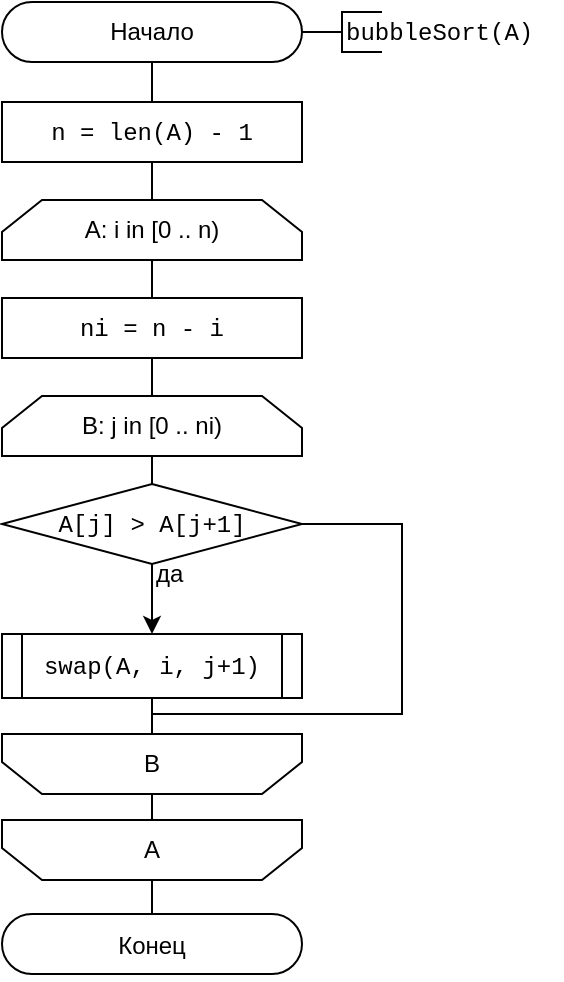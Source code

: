 <mxfile version="13.9.2" type="device" pages="4"><diagram id="Ie8aryShoTkRmkV7H-52" name="Page-1"><mxGraphModel dx="1422" dy="777" grid="1" gridSize="10" guides="1" tooltips="1" connect="1" arrows="1" fold="1" page="1" pageScale="1" pageWidth="827" pageHeight="1169" math="0" shadow="0"><root><mxCell id="5YFwpizp4JfWCQVohwiV-0"/><mxCell id="5YFwpizp4JfWCQVohwiV-1" parent="5YFwpizp4JfWCQVohwiV-0"/><mxCell id="EumO7S4TwhAB6sUg3oKf-1" value="Начало" style="rounded=1;whiteSpace=wrap;html=1;arcSize=50;fillColor=none;" parent="5YFwpizp4JfWCQVohwiV-1" vertex="1"><mxGeometry x="40" y="20" width="150" height="30" as="geometry"/></mxCell><mxCell id="EumO7S4TwhAB6sUg3oKf-2" value="" style="strokeWidth=1;html=1;shape=mxgraph.flowchart.annotation_2;align=left;labelPosition=right;pointerEvents=1;connectable=0;rounded=0;" parent="5YFwpizp4JfWCQVohwiV-1" vertex="1"><mxGeometry x="190" y="25" width="40" height="20" as="geometry"/></mxCell><mxCell id="EumO7S4TwhAB6sUg3oKf-3" value="&lt;div&gt;&lt;font face=&quot;Courier New&quot; style=&quot;font-size: 12px&quot;&gt;bubbleSort(A)&lt;/font&gt;&lt;br&gt;&lt;/div&gt;" style="text;html=1;resizable=0;points=[];autosize=1;align=left;verticalAlign=top;spacingTop=-4;" parent="5YFwpizp4JfWCQVohwiV-1" vertex="1"><mxGeometry x="210" y="25" width="110" height="20" as="geometry"/></mxCell><mxCell id="EumO7S4TwhAB6sUg3oKf-4" value="&lt;p style=&quot;line-height: 100%&quot;&gt;Конец&lt;/p&gt;" style="rounded=1;whiteSpace=wrap;html=1;arcSize=50;fillColor=none;" parent="5YFwpizp4JfWCQVohwiV-1" vertex="1"><mxGeometry x="40" y="476" width="150" height="30" as="geometry"/></mxCell><mxCell id="EumO7S4TwhAB6sUg3oKf-6" value="&lt;font face=&quot;Courier New&quot;&gt;A[j] &amp;gt; A[j+1]&lt;/font&gt;" style="rhombus;whiteSpace=wrap;html=1;rounded=0;strokeWidth=1;fillColor=none;" parent="5YFwpizp4JfWCQVohwiV-1" vertex="1"><mxGeometry x="40" y="261" width="150" height="40" as="geometry"/></mxCell><mxCell id="EumO7S4TwhAB6sUg3oKf-11" value="да" style="text;html=1;resizable=0;points=[];autosize=1;align=left;verticalAlign=top;spacingTop=-4;" parent="5YFwpizp4JfWCQVohwiV-1" vertex="1"><mxGeometry x="115" y="296" width="30" height="20" as="geometry"/></mxCell><mxCell id="EumO7S4TwhAB6sUg3oKf-18" style="edgeStyle=orthogonalEdgeStyle;rounded=0;orthogonalLoop=1;jettySize=auto;html=1;exitX=0.5;exitY=0;exitDx=0;exitDy=0;endArrow=none;endFill=0;fontFamily=Courier New;fontSize=6;entryX=0.5;entryY=0;entryDx=0;entryDy=0;" parent="5YFwpizp4JfWCQVohwiV-1" source="KjakPiC6MTkrrlV1eEUk-4" target="EumO7S4TwhAB6sUg3oKf-4" edge="1"><mxGeometry relative="1" as="geometry"><mxPoint x="115" y="483" as="targetPoint"/><mxPoint x="115" y="413.0" as="sourcePoint"/></mxGeometry></mxCell><mxCell id="EumO7S4TwhAB6sUg3oKf-20" value="&lt;font face=&quot;Courier New&quot;&gt;ni = n - i&lt;br&gt;&lt;/font&gt;" style="rounded=0;whiteSpace=wrap;html=1;strokeWidth=1;fillColor=none;" parent="5YFwpizp4JfWCQVohwiV-1" vertex="1"><mxGeometry x="40" y="168" width="150" height="30" as="geometry"/></mxCell><mxCell id="EumO7S4TwhAB6sUg3oKf-22" value="" style="endArrow=classic;html=1;entryX=0.5;entryY=0;entryDx=0;entryDy=0;exitX=0.5;exitY=1;exitDx=0;exitDy=0;" parent="5YFwpizp4JfWCQVohwiV-1" source="EumO7S4TwhAB6sUg3oKf-6" target="KjakPiC6MTkrrlV1eEUk-0" edge="1"><mxGeometry width="50" height="50" relative="1" as="geometry"><mxPoint x="260" y="491" as="sourcePoint"/><mxPoint x="210" y="286" as="targetPoint"/></mxGeometry></mxCell><mxCell id="KjakPiC6MTkrrlV1eEUk-0" value="&lt;p style=&quot;line-height: 70%&quot;&gt;&lt;font face=&quot;Courier New&quot; style=&quot;font-size: 12px&quot;&gt;swap(A, i, j+1)&lt;/font&gt;&lt;/p&gt;" style="shape=process;whiteSpace=wrap;html=1;backgroundOutline=1;rounded=0;shadow=0;glass=0;strokeWidth=1;size=0.068;fillColor=none;" parent="5YFwpizp4JfWCQVohwiV-1" vertex="1"><mxGeometry x="40" y="336" width="150" height="32" as="geometry"/></mxCell><mxCell id="KjakPiC6MTkrrlV1eEUk-2" value="&lt;span&gt;A: i in [0 .. n)&lt;/span&gt;" style="shape=loopLimit;whiteSpace=wrap;html=1;size=20;fillColor=none;" parent="5YFwpizp4JfWCQVohwiV-1" vertex="1"><mxGeometry x="40" y="119" width="150" height="30" as="geometry"/></mxCell><mxCell id="KjakPiC6MTkrrlV1eEUk-4" value="&lt;span&gt;A&lt;/span&gt;" style="shape=loopLimit;whiteSpace=wrap;html=1;size=20;fillColor=none;rounded=0;direction=west;" parent="5YFwpizp4JfWCQVohwiV-1" vertex="1"><mxGeometry x="40" y="429" width="150" height="30" as="geometry"/></mxCell><mxCell id="KjakPiC6MTkrrlV1eEUk-6" value="&lt;span&gt;B: j in [0 .. ni)&lt;/span&gt;" style="shape=loopLimit;whiteSpace=wrap;html=1;size=20;fillColor=none;" parent="5YFwpizp4JfWCQVohwiV-1" vertex="1"><mxGeometry x="40" y="217" width="150" height="30" as="geometry"/></mxCell><mxCell id="KjakPiC6MTkrrlV1eEUk-7" value="&lt;span&gt;B&lt;/span&gt;" style="shape=loopLimit;whiteSpace=wrap;html=1;size=20;fillColor=none;rounded=0;direction=west;" parent="5YFwpizp4JfWCQVohwiV-1" vertex="1"><mxGeometry x="40" y="386" width="150" height="30" as="geometry"/></mxCell><mxCell id="KjakPiC6MTkrrlV1eEUk-13" value="" style="endArrow=none;html=1;entryX=0.5;entryY=1;entryDx=0;entryDy=0;exitX=0.5;exitY=0;exitDx=0;exitDy=0;" parent="5YFwpizp4JfWCQVohwiV-1" source="EumO7S4TwhAB6sUg3oKf-20" target="KjakPiC6MTkrrlV1eEUk-2" edge="1"><mxGeometry width="50" height="50" relative="1" as="geometry"><mxPoint x="-40" y="401" as="sourcePoint"/><mxPoint x="115" y="158" as="targetPoint"/></mxGeometry></mxCell><mxCell id="KjakPiC6MTkrrlV1eEUk-14" value="" style="endArrow=none;html=1;entryX=0.5;entryY=1;entryDx=0;entryDy=0;exitX=0.5;exitY=0;exitDx=0;exitDy=0;" parent="5YFwpizp4JfWCQVohwiV-1" source="EumO7S4TwhAB6sUg3oKf-6" target="KjakPiC6MTkrrlV1eEUk-6" edge="1"><mxGeometry width="50" height="50" relative="1" as="geometry"><mxPoint x="115" y="269" as="sourcePoint"/><mxPoint x="125" y="169" as="targetPoint"/></mxGeometry></mxCell><mxCell id="KjakPiC6MTkrrlV1eEUk-15" value="" style="endArrow=none;html=1;entryX=0.5;entryY=1;entryDx=0;entryDy=0;exitX=0.5;exitY=0;exitDx=0;exitDy=0;" parent="5YFwpizp4JfWCQVohwiV-1" source="KjakPiC6MTkrrlV1eEUk-6" target="EumO7S4TwhAB6sUg3oKf-20" edge="1"><mxGeometry width="50" height="50" relative="1" as="geometry"><mxPoint x="135" y="200" as="sourcePoint"/><mxPoint x="135" y="181" as="targetPoint"/></mxGeometry></mxCell><mxCell id="KjakPiC6MTkrrlV1eEUk-19" value="" style="endArrow=none;html=1;exitX=0.5;exitY=1;exitDx=0;exitDy=0;entryX=0.5;entryY=1;entryDx=0;entryDy=0;" parent="5YFwpizp4JfWCQVohwiV-1" source="KjakPiC6MTkrrlV1eEUk-7" target="KjakPiC6MTkrrlV1eEUk-0" edge="1"><mxGeometry width="50" height="50" relative="1" as="geometry"><mxPoint x="175" y="204" as="sourcePoint"/><mxPoint x="115" y="336" as="targetPoint"/></mxGeometry></mxCell><mxCell id="KjakPiC6MTkrrlV1eEUk-20" value="" style="endArrow=none;html=1;entryX=0.5;entryY=1;entryDx=0;entryDy=0;exitX=0.5;exitY=0;exitDx=0;exitDy=0;" parent="5YFwpizp4JfWCQVohwiV-1" source="KjakPiC6MTkrrlV1eEUk-7" target="KjakPiC6MTkrrlV1eEUk-4" edge="1"><mxGeometry width="50" height="50" relative="1" as="geometry"><mxPoint x="185" y="193" as="sourcePoint"/><mxPoint x="185" y="174" as="targetPoint"/></mxGeometry></mxCell><mxCell id="KjakPiC6MTkrrlV1eEUk-22" value="" style="endArrow=none;html=1;entryX=1;entryY=0.5;entryDx=0;entryDy=0;exitX=0.5;exitY=1;exitDx=0;exitDy=0;rounded=0;" parent="5YFwpizp4JfWCQVohwiV-1" source="KjakPiC6MTkrrlV1eEUk-7" target="EumO7S4TwhAB6sUg3oKf-6" edge="1"><mxGeometry width="50" height="50" relative="1" as="geometry"><mxPoint x="740" y="296" as="sourcePoint"/><mxPoint x="520" y="255" as="targetPoint"/><Array as="points"><mxPoint x="115" y="376"/><mxPoint x="240" y="376"/><mxPoint x="240" y="281"/></Array></mxGeometry></mxCell><mxCell id="tk9exUucmvai_4okE_FJ-0" value="&lt;font face=&quot;Courier New&quot;&gt;n = len(A) - 1&lt;br&gt;&lt;/font&gt;" style="rounded=0;whiteSpace=wrap;html=1;strokeWidth=1;fillColor=none;" vertex="1" parent="5YFwpizp4JfWCQVohwiV-1"><mxGeometry x="40" y="70" width="150" height="30" as="geometry"/></mxCell><mxCell id="tk9exUucmvai_4okE_FJ-2" value="" style="endArrow=none;html=1;entryX=0.5;entryY=1;entryDx=0;entryDy=0;exitX=0.5;exitY=0;exitDx=0;exitDy=0;" edge="1" parent="5YFwpizp4JfWCQVohwiV-1" source="tk9exUucmvai_4okE_FJ-0" target="EumO7S4TwhAB6sUg3oKf-1"><mxGeometry width="50" height="50" relative="1" as="geometry"><mxPoint x="125" y="209" as="sourcePoint"/><mxPoint x="125" y="190" as="targetPoint"/></mxGeometry></mxCell><mxCell id="tk9exUucmvai_4okE_FJ-3" value="" style="endArrow=none;html=1;entryX=0.5;entryY=1;entryDx=0;entryDy=0;exitX=0.5;exitY=0;exitDx=0;exitDy=0;" edge="1" parent="5YFwpizp4JfWCQVohwiV-1" source="KjakPiC6MTkrrlV1eEUk-2" target="tk9exUucmvai_4okE_FJ-0"><mxGeometry width="50" height="50" relative="1" as="geometry"><mxPoint x="135" y="228" as="sourcePoint"/><mxPoint x="135" y="209" as="targetPoint"/></mxGeometry></mxCell></root></mxGraphModel></diagram><diagram id="oNiDxtA5eYqhd3i_exbj" name="Page-2"><mxGraphModel dx="1422" dy="829" grid="1" gridSize="10" guides="1" tooltips="1" connect="1" arrows="1" fold="1" page="1" pageScale="1" pageWidth="827" pageHeight="1169" math="0" shadow="0"><root><mxCell id="qbcVb4kf-vYLSkna_x9s-0"/><mxCell id="qbcVb4kf-vYLSkna_x9s-1" parent="qbcVb4kf-vYLSkna_x9s-0"/><mxCell id="xc2E5i_VYPdEX9-fdkdv-0" value="Начало" style="rounded=1;whiteSpace=wrap;html=1;arcSize=50;fillColor=none;" vertex="1" parent="qbcVb4kf-vYLSkna_x9s-1"><mxGeometry x="40" y="40" width="150" height="30" as="geometry"/></mxCell><mxCell id="xc2E5i_VYPdEX9-fdkdv-1" value="" style="strokeWidth=1;html=1;shape=mxgraph.flowchart.annotation_2;align=left;labelPosition=right;pointerEvents=1;connectable=0;rounded=0;" vertex="1" parent="qbcVb4kf-vYLSkna_x9s-1"><mxGeometry x="190" y="45" width="40" height="20" as="geometry"/></mxCell><mxCell id="xc2E5i_VYPdEX9-fdkdv-2" value="&lt;div&gt;&lt;font face=&quot;Courier New&quot; style=&quot;font-size: 12px&quot;&gt;insertionSort(A)&lt;/font&gt;&lt;br&gt;&lt;/div&gt;" style="text;html=1;resizable=0;points=[];autosize=1;align=left;verticalAlign=top;spacingTop=-4;" vertex="1" parent="qbcVb4kf-vYLSkna_x9s-1"><mxGeometry x="210" y="45" width="130" height="20" as="geometry"/></mxCell><mxCell id="xc2E5i_VYPdEX9-fdkdv-3" value="&lt;p style=&quot;line-height: 100%&quot;&gt;Конец&lt;/p&gt;" style="rounded=1;whiteSpace=wrap;html=1;arcSize=50;fillColor=none;" vertex="1" parent="qbcVb4kf-vYLSkna_x9s-1"><mxGeometry x="40" y="449" width="150" height="30" as="geometry"/></mxCell><mxCell id="xc2E5i_VYPdEX9-fdkdv-4" value="&lt;font face=&quot;Courier New&quot;&gt;A[j] &amp;lt; A[j-1]&lt;/font&gt;" style="rhombus;whiteSpace=wrap;html=1;rounded=0;strokeWidth=1;fillColor=none;" vertex="1" parent="qbcVb4kf-vYLSkna_x9s-1"><mxGeometry x="40" y="234" width="150" height="40" as="geometry"/></mxCell><mxCell id="xc2E5i_VYPdEX9-fdkdv-5" value="да" style="text;html=1;resizable=0;points=[];autosize=1;align=left;verticalAlign=top;spacingTop=-4;" vertex="1" parent="qbcVb4kf-vYLSkna_x9s-1"><mxGeometry x="115" y="269" width="30" height="20" as="geometry"/></mxCell><mxCell id="xc2E5i_VYPdEX9-fdkdv-6" style="edgeStyle=orthogonalEdgeStyle;rounded=0;orthogonalLoop=1;jettySize=auto;html=1;exitX=0.5;exitY=0;exitDx=0;exitDy=0;endArrow=none;endFill=0;fontFamily=Courier New;fontSize=6;entryX=0.5;entryY=0;entryDx=0;entryDy=0;" edge="1" parent="qbcVb4kf-vYLSkna_x9s-1" source="xc2E5i_VYPdEX9-fdkdv-11" target="xc2E5i_VYPdEX9-fdkdv-3"><mxGeometry relative="1" as="geometry"><mxPoint x="115" y="456" as="targetPoint"/><mxPoint x="115" y="386.0" as="sourcePoint"/></mxGeometry></mxCell><mxCell id="xc2E5i_VYPdEX9-fdkdv-8" value="" style="endArrow=classic;html=1;entryX=0.5;entryY=0;entryDx=0;entryDy=0;exitX=0.5;exitY=1;exitDx=0;exitDy=0;" edge="1" parent="qbcVb4kf-vYLSkna_x9s-1" source="xc2E5i_VYPdEX9-fdkdv-4" target="xc2E5i_VYPdEX9-fdkdv-9"><mxGeometry width="50" height="50" relative="1" as="geometry"><mxPoint x="260" y="464" as="sourcePoint"/><mxPoint x="210" y="259" as="targetPoint"/></mxGeometry></mxCell><mxCell id="xc2E5i_VYPdEX9-fdkdv-9" value="&lt;p style=&quot;line-height: 70%&quot;&gt;&lt;font face=&quot;Courier New&quot; style=&quot;font-size: 12px&quot;&gt;swap(A, i, j-1)&lt;/font&gt;&lt;/p&gt;" style="shape=process;whiteSpace=wrap;html=1;backgroundOutline=1;rounded=0;shadow=0;glass=0;strokeWidth=1;size=0.068;fillColor=none;" vertex="1" parent="qbcVb4kf-vYLSkna_x9s-1"><mxGeometry x="40" y="309" width="150" height="32" as="geometry"/></mxCell><mxCell id="xc2E5i_VYPdEX9-fdkdv-10" value="&lt;span&gt;A: i in [1 .. n)&lt;/span&gt;" style="shape=loopLimit;whiteSpace=wrap;html=1;size=20;fillColor=none;" vertex="1" parent="qbcVb4kf-vYLSkna_x9s-1"><mxGeometry x="40" y="139" width="150" height="30" as="geometry"/></mxCell><mxCell id="xc2E5i_VYPdEX9-fdkdv-11" value="&lt;span&gt;A&lt;/span&gt;" style="shape=loopLimit;whiteSpace=wrap;html=1;size=20;fillColor=none;rounded=0;direction=west;" vertex="1" parent="qbcVb4kf-vYLSkna_x9s-1"><mxGeometry x="40" y="402" width="150" height="30" as="geometry"/></mxCell><mxCell id="xc2E5i_VYPdEX9-fdkdv-12" value="&lt;span&gt;B: j in [i .. 0), step -1&lt;/span&gt;" style="shape=loopLimit;whiteSpace=wrap;html=1;size=20;fillColor=none;" vertex="1" parent="qbcVb4kf-vYLSkna_x9s-1"><mxGeometry x="40" y="190" width="150" height="30" as="geometry"/></mxCell><mxCell id="xc2E5i_VYPdEX9-fdkdv-13" value="&lt;span&gt;B&lt;/span&gt;" style="shape=loopLimit;whiteSpace=wrap;html=1;size=20;fillColor=none;rounded=0;direction=west;" vertex="1" parent="qbcVb4kf-vYLSkna_x9s-1"><mxGeometry x="40" y="359" width="150" height="30" as="geometry"/></mxCell><mxCell id="xc2E5i_VYPdEX9-fdkdv-14" value="" style="endArrow=none;html=1;entryX=0.5;entryY=1;entryDx=0;entryDy=0;exitX=0.5;exitY=0;exitDx=0;exitDy=0;" edge="1" parent="qbcVb4kf-vYLSkna_x9s-1" source="xc2E5i_VYPdEX9-fdkdv-12" target="xc2E5i_VYPdEX9-fdkdv-10"><mxGeometry width="50" height="50" relative="1" as="geometry"><mxPoint x="115" y="188" as="sourcePoint"/><mxPoint x="115" y="178" as="targetPoint"/></mxGeometry></mxCell><mxCell id="xc2E5i_VYPdEX9-fdkdv-15" value="" style="endArrow=none;html=1;entryX=0.5;entryY=1;entryDx=0;entryDy=0;exitX=0.5;exitY=0;exitDx=0;exitDy=0;" edge="1" parent="qbcVb4kf-vYLSkna_x9s-1" source="xc2E5i_VYPdEX9-fdkdv-4" target="xc2E5i_VYPdEX9-fdkdv-12"><mxGeometry width="50" height="50" relative="1" as="geometry"><mxPoint x="115" y="242" as="sourcePoint"/><mxPoint x="125" y="142" as="targetPoint"/></mxGeometry></mxCell><mxCell id="xc2E5i_VYPdEX9-fdkdv-17" value="" style="endArrow=none;html=1;exitX=0.5;exitY=1;exitDx=0;exitDy=0;entryX=0.5;entryY=1;entryDx=0;entryDy=0;" edge="1" parent="qbcVb4kf-vYLSkna_x9s-1" source="xc2E5i_VYPdEX9-fdkdv-13" target="xc2E5i_VYPdEX9-fdkdv-9"><mxGeometry width="50" height="50" relative="1" as="geometry"><mxPoint x="175" y="177" as="sourcePoint"/><mxPoint x="160" y="353" as="targetPoint"/></mxGeometry></mxCell><mxCell id="xc2E5i_VYPdEX9-fdkdv-18" value="" style="endArrow=none;html=1;entryX=0.5;entryY=1;entryDx=0;entryDy=0;exitX=0.5;exitY=0;exitDx=0;exitDy=0;" edge="1" parent="qbcVb4kf-vYLSkna_x9s-1" source="xc2E5i_VYPdEX9-fdkdv-13" target="xc2E5i_VYPdEX9-fdkdv-11"><mxGeometry width="50" height="50" relative="1" as="geometry"><mxPoint x="185" y="166" as="sourcePoint"/><mxPoint x="185" y="147" as="targetPoint"/></mxGeometry></mxCell><mxCell id="xc2E5i_VYPdEX9-fdkdv-19" value="" style="endArrow=none;html=1;entryX=1;entryY=0.5;entryDx=0;entryDy=0;exitX=0.5;exitY=1;exitDx=0;exitDy=0;rounded=0;" edge="1" parent="qbcVb4kf-vYLSkna_x9s-1" source="xc2E5i_VYPdEX9-fdkdv-13" target="xc2E5i_VYPdEX9-fdkdv-4"><mxGeometry width="50" height="50" relative="1" as="geometry"><mxPoint x="740" y="269" as="sourcePoint"/><mxPoint x="520" y="228" as="targetPoint"/><Array as="points"><mxPoint x="115" y="349"/><mxPoint x="240" y="349"/><mxPoint x="240" y="254"/></Array></mxGeometry></mxCell><mxCell id="xc2E5i_VYPdEX9-fdkdv-20" value="&lt;font face=&quot;Courier New&quot;&gt;n = len(A)&lt;br&gt;&lt;/font&gt;" style="rounded=0;whiteSpace=wrap;html=1;strokeWidth=1;fillColor=none;" vertex="1" parent="qbcVb4kf-vYLSkna_x9s-1"><mxGeometry x="40" y="90" width="150" height="30" as="geometry"/></mxCell><mxCell id="xc2E5i_VYPdEX9-fdkdv-21" value="" style="endArrow=none;html=1;entryX=0.5;entryY=1;entryDx=0;entryDy=0;exitX=0.5;exitY=0;exitDx=0;exitDy=0;" edge="1" parent="qbcVb4kf-vYLSkna_x9s-1" source="xc2E5i_VYPdEX9-fdkdv-20" target="xc2E5i_VYPdEX9-fdkdv-0"><mxGeometry width="50" height="50" relative="1" as="geometry"><mxPoint x="125" y="229" as="sourcePoint"/><mxPoint x="125" y="210" as="targetPoint"/></mxGeometry></mxCell><mxCell id="xc2E5i_VYPdEX9-fdkdv-22" value="" style="endArrow=none;html=1;entryX=0.5;entryY=1;entryDx=0;entryDy=0;exitX=0.5;exitY=0;exitDx=0;exitDy=0;" edge="1" parent="qbcVb4kf-vYLSkna_x9s-1" source="xc2E5i_VYPdEX9-fdkdv-10" target="xc2E5i_VYPdEX9-fdkdv-20"><mxGeometry width="50" height="50" relative="1" as="geometry"><mxPoint x="135" y="248" as="sourcePoint"/><mxPoint x="135" y="229" as="targetPoint"/></mxGeometry></mxCell></root></mxGraphModel></diagram><diagram id="S1Usiov1LkOmcMxWYh3I" name="Page-3"><mxGraphModel dx="1422" dy="829" grid="1" gridSize="10" guides="1" tooltips="1" connect="1" arrows="0" fold="1" page="1" pageScale="1" pageWidth="827" pageHeight="1169" math="0" shadow="0"><root><mxCell id="hSa9-TksTGD9GjcpgPO5-0"/><mxCell id="hSa9-TksTGD9GjcpgPO5-1" parent="hSa9-TksTGD9GjcpgPO5-0"/><mxCell id="bBf3IoYiPD-tRD5ICfbk-11" value="" style="strokeWidth=1;html=1;shape=mxgraph.flowchart.annotation_2;align=left;labelPosition=right;pointerEvents=1;connectable=0;rounded=0;" parent="hSa9-TksTGD9GjcpgPO5-1" vertex="1"><mxGeometry x="397" y="49" width="40" height="20" as="geometry"/></mxCell><mxCell id="bBf3IoYiPD-tRD5ICfbk-12" value="&lt;div&gt;&lt;font face=&quot;Courier New&quot; style=&quot;font-size: 12px&quot;&gt;macro&lt;/font&gt;&lt;br&gt;&lt;/div&gt;" style="text;html=1;resizable=0;points=[];autosize=1;align=left;verticalAlign=top;spacingTop=-4;" parent="hSa9-TksTGD9GjcpgPO5-1" vertex="1"><mxGeometry x="417" y="49" width="50" height="20" as="geometry"/></mxCell><mxCell id="bBf3IoYiPD-tRD5ICfbk-51" value="N" style="ellipse;whiteSpace=wrap;html=1;aspect=fixed;rounded=0;fillColor=none;" parent="hSa9-TksTGD9GjcpgPO5-1" vertex="1"><mxGeometry x="360" y="40.5" width="37" height="37" as="geometry"/></mxCell><mxCell id="o9GyHraoxfegNic2uHDU-0" value="Начало" style="rounded=1;whiteSpace=wrap;html=1;arcSize=50;fillColor=none;" vertex="1" parent="hSa9-TksTGD9GjcpgPO5-1"><mxGeometry x="40" y="40.5" width="150" height="30" as="geometry"/></mxCell><mxCell id="o9GyHraoxfegNic2uHDU-1" value="" style="strokeWidth=1;html=1;shape=mxgraph.flowchart.annotation_2;align=left;labelPosition=right;pointerEvents=1;connectable=0;rounded=0;" vertex="1" parent="hSa9-TksTGD9GjcpgPO5-1"><mxGeometry x="190" y="45.5" width="40" height="20" as="geometry"/></mxCell><mxCell id="o9GyHraoxfegNic2uHDU-2" value="&lt;div&gt;&lt;font face=&quot;Courier New&quot; style=&quot;font-size: 12px&quot;&gt;mergeSort(A)&lt;/font&gt;&lt;br&gt;&lt;/div&gt;" style="text;html=1;resizable=0;points=[];autosize=1;align=left;verticalAlign=top;spacingTop=-4;" vertex="1" parent="hSa9-TksTGD9GjcpgPO5-1"><mxGeometry x="210" y="45.5" width="100" height="20" as="geometry"/></mxCell><mxCell id="o9GyHraoxfegNic2uHDU-3" value="&lt;p style=&quot;line-height: 100%&quot;&gt;Конец&lt;/p&gt;" style="rounded=1;whiteSpace=wrap;html=1;arcSize=50;fillColor=none;" vertex="1" parent="hSa9-TksTGD9GjcpgPO5-1"><mxGeometry x="40" y="562.5" width="150" height="30" as="geometry"/></mxCell><mxCell id="o9GyHraoxfegNic2uHDU-4" value="&lt;font face=&quot;Courier New&quot;&gt;A[i] &amp;lt;= A[j]&lt;/font&gt;" style="rhombus;whiteSpace=wrap;html=1;rounded=0;strokeWidth=1;fillColor=none;" vertex="1" parent="hSa9-TksTGD9GjcpgPO5-1"><mxGeometry x="303" y="310" width="150" height="40" as="geometry"/></mxCell><mxCell id="o9GyHraoxfegNic2uHDU-5" value="да" style="text;html=1;resizable=0;points=[];autosize=1;align=left;verticalAlign=top;spacingTop=-4;" vertex="1" parent="hSa9-TksTGD9GjcpgPO5-1"><mxGeometry x="383" y="125" width="30" height="20" as="geometry"/></mxCell><mxCell id="o9GyHraoxfegNic2uHDU-6" style="edgeStyle=orthogonalEdgeStyle;rounded=0;orthogonalLoop=1;jettySize=auto;html=1;exitX=0.5;exitY=1;exitDx=0;exitDy=0;endArrow=none;endFill=0;fontFamily=Courier New;fontSize=6;entryX=0.5;entryY=0;entryDx=0;entryDy=0;" edge="1" parent="hSa9-TksTGD9GjcpgPO5-1" source="o9GyHraoxfegNic2uHDU-81" target="o9GyHraoxfegNic2uHDU-3"><mxGeometry relative="1" as="geometry"><mxPoint x="115" y="596.5" as="targetPoint"/><mxPoint x="115" y="572.5" as="sourcePoint"/></mxGeometry></mxCell><mxCell id="o9GyHraoxfegNic2uHDU-7" value="&lt;font face=&quot;Courier New&quot;&gt;B[m] = A[i]&lt;br&gt;i += 1&lt;br&gt;&lt;/font&gt;" style="rounded=0;whiteSpace=wrap;html=1;strokeWidth=1;fillColor=none;" vertex="1" parent="hSa9-TksTGD9GjcpgPO5-1"><mxGeometry x="303" y="371" width="150" height="30" as="geometry"/></mxCell><mxCell id="o9GyHraoxfegNic2uHDU-8" value="" style="endArrow=classic;html=1;entryX=0.5;entryY=0;entryDx=0;entryDy=0;exitX=0.5;exitY=1;exitDx=0;exitDy=0;" edge="1" parent="hSa9-TksTGD9GjcpgPO5-1" source="o9GyHraoxfegNic2uHDU-4" target="o9GyHraoxfegNic2uHDU-7"><mxGeometry width="50" height="50" relative="1" as="geometry"><mxPoint x="523" y="461.5" as="sourcePoint"/><mxPoint x="473" y="256.5" as="targetPoint"/></mxGeometry></mxCell><mxCell id="o9GyHraoxfegNic2uHDU-14" value="" style="endArrow=none;html=1;entryX=0.5;entryY=1;entryDx=0;entryDy=0;exitX=0.5;exitY=0;exitDx=0;exitDy=0;rounded=0;" edge="1" parent="hSa9-TksTGD9GjcpgPO5-1" source="o9GyHraoxfegNic2uHDU-62" target="o9GyHraoxfegNic2uHDU-61"><mxGeometry width="50" height="50" relative="1" as="geometry"><mxPoint x="223" y="604" as="sourcePoint"/><mxPoint x="378" y="352" as="targetPoint"/><Array as="points"><mxPoint x="378" y="412"/><mxPoint x="538" y="412"/></Array></mxGeometry></mxCell><mxCell id="o9GyHraoxfegNic2uHDU-16" value="" style="endArrow=none;html=1;entryX=0.5;entryY=1;entryDx=0;entryDy=0;exitX=0.5;exitY=0;exitDx=0;exitDy=0;" edge="1" parent="hSa9-TksTGD9GjcpgPO5-1" source="o9GyHraoxfegNic2uHDU-62" target="o9GyHraoxfegNic2uHDU-7"><mxGeometry width="50" height="50" relative="1" as="geometry"><mxPoint x="378" y="420" as="sourcePoint"/><mxPoint x="398" y="384" as="targetPoint"/></mxGeometry></mxCell><mxCell id="o9GyHraoxfegNic2uHDU-20" value="&lt;font face=&quot;Courier New&quot;&gt;n = len(A)&lt;br&gt;&lt;/font&gt;" style="rounded=0;whiteSpace=wrap;html=1;strokeWidth=1;fillColor=none;" vertex="1" parent="hSa9-TksTGD9GjcpgPO5-1"><mxGeometry x="40" y="88.5" width="150" height="30" as="geometry"/></mxCell><mxCell id="o9GyHraoxfegNic2uHDU-21" value="" style="endArrow=none;html=1;entryX=0.5;entryY=1;entryDx=0;entryDy=0;exitX=0.5;exitY=0;exitDx=0;exitDy=0;" edge="1" parent="hSa9-TksTGD9GjcpgPO5-1" source="o9GyHraoxfegNic2uHDU-20" target="o9GyHraoxfegNic2uHDU-0"><mxGeometry width="50" height="50" relative="1" as="geometry"><mxPoint x="115" y="81.5" as="sourcePoint"/><mxPoint x="125" y="215.5" as="targetPoint"/></mxGeometry></mxCell><mxCell id="o9GyHraoxfegNic2uHDU-22" value="" style="endArrow=none;html=1;entryX=0.5;entryY=1;entryDx=0;entryDy=0;exitX=0.5;exitY=0;exitDx=0;exitDy=0;" edge="1" parent="hSa9-TksTGD9GjcpgPO5-1" source="o9GyHraoxfegNic2uHDU-23" target="o9GyHraoxfegNic2uHDU-20"><mxGeometry width="50" height="50" relative="1" as="geometry"><mxPoint x="135" y="264.5" as="sourcePoint"/><mxPoint x="135" y="245.5" as="targetPoint"/></mxGeometry></mxCell><mxCell id="o9GyHraoxfegNic2uHDU-23" value="&lt;font face=&quot;Courier New&quot;&gt;arr B[n]&lt;br&gt;&lt;/font&gt;&lt;span style=&quot;font-family: &amp;#34;courier new&amp;#34;&quot;&gt;k = 1&lt;/span&gt;&lt;font face=&quot;Courier New&quot;&gt;&lt;br&gt;&lt;/font&gt;" style="rounded=0;whiteSpace=wrap;html=1;strokeWidth=1;fillColor=none;" vertex="1" parent="hSa9-TksTGD9GjcpgPO5-1"><mxGeometry x="40" y="132.5" width="150" height="30" as="geometry"/></mxCell><mxCell id="o9GyHraoxfegNic2uHDU-26" value="" style="endArrow=none;html=1;exitX=0.5;exitY=1;exitDx=0;exitDy=0;entryX=0.5;entryY=0;entryDx=0;entryDy=0;" edge="1" parent="hSa9-TksTGD9GjcpgPO5-1" source="o9GyHraoxfegNic2uHDU-23" target="o9GyHraoxfegNic2uHDU-33"><mxGeometry width="50" height="50" relative="1" as="geometry"><mxPoint x="115" y="201.5" as="sourcePoint"/><mxPoint x="115" y="171.5" as="targetPoint"/></mxGeometry></mxCell><mxCell id="o9GyHraoxfegNic2uHDU-27" value="" style="endArrow=none;html=1;exitX=0.5;exitY=1;exitDx=0;exitDy=0;entryX=0.5;entryY=0;entryDx=0;entryDy=0;" edge="1" parent="hSa9-TksTGD9GjcpgPO5-1" source="o9GyHraoxfegNic2uHDU-33" target="o9GyHraoxfegNic2uHDU-34"><mxGeometry width="50" height="50" relative="1" as="geometry"><mxPoint x="115" y="231.5" as="sourcePoint"/><mxPoint x="424" y="101.5" as="targetPoint"/></mxGeometry></mxCell><mxCell id="o9GyHraoxfegNic2uHDU-28" value="" style="endArrow=none;html=1;exitX=0.5;exitY=1;exitDx=0;exitDy=0;entryX=0.5;entryY=0;entryDx=0;entryDy=0;" edge="1" parent="hSa9-TksTGD9GjcpgPO5-1" source="o9GyHraoxfegNic2uHDU-34" target="o9GyHraoxfegNic2uHDU-36"><mxGeometry width="50" height="50" relative="1" as="geometry"><mxPoint x="115" y="283" as="sourcePoint"/><mxPoint x="115" y="294" as="targetPoint"/></mxGeometry></mxCell><mxCell id="o9GyHraoxfegNic2uHDU-30" value="" style="endArrow=none;html=1;exitX=0.5;exitY=1;exitDx=0;exitDy=0;entryX=0.5;entryY=0;entryDx=0;entryDy=0;" edge="1" parent="hSa9-TksTGD9GjcpgPO5-1" source="o9GyHraoxfegNic2uHDU-36" target="o9GyHraoxfegNic2uHDU-37"><mxGeometry width="50" height="50" relative="1" as="geometry"><mxPoint x="454" y="42" as="sourcePoint"/><mxPoint x="454" y="94" as="targetPoint"/></mxGeometry></mxCell><mxCell id="o9GyHraoxfegNic2uHDU-31" value="" style="endArrow=none;html=1;exitX=0.5;exitY=1;exitDx=0;exitDy=0;entryX=0.5;entryY=0;entryDx=0;entryDy=0;" edge="1" parent="hSa9-TksTGD9GjcpgPO5-1" source="o9GyHraoxfegNic2uHDU-37" target="SkDSPpTGHVdXnWHiKmm6-8"><mxGeometry width="50" height="50" relative="1" as="geometry"><mxPoint x="464" y="52" as="sourcePoint"/><mxPoint x="115" y="383" as="targetPoint"/></mxGeometry></mxCell><mxCell id="o9GyHraoxfegNic2uHDU-33" value="&lt;font face=&quot;Courier New&quot;&gt;k &amp;lt; n&lt;/font&gt;" style="rhombus;whiteSpace=wrap;html=1;rounded=0;strokeWidth=1;fillColor=none;" vertex="1" parent="hSa9-TksTGD9GjcpgPO5-1"><mxGeometry x="40" y="180.5" width="150" height="40" as="geometry"/></mxCell><mxCell id="o9GyHraoxfegNic2uHDU-34" value="&lt;font face=&quot;Courier New&quot;&gt;k2 = k * 2&lt;br&gt;&lt;/font&gt;&lt;span style=&quot;font-family: &amp;#34;courier new&amp;#34;&quot;&gt;left_e = k&lt;/span&gt;&lt;font face=&quot;Courier New&quot;&gt;&lt;br&gt;&lt;/font&gt;" style="rounded=0;whiteSpace=wrap;html=1;strokeWidth=1;fillColor=none;" vertex="1" parent="hSa9-TksTGD9GjcpgPO5-1"><mxGeometry x="40" y="246" width="150" height="30" as="geometry"/></mxCell><mxCell id="o9GyHraoxfegNic2uHDU-36" value="&lt;font face=&quot;Courier New&quot;&gt;left_e &amp;lt; n&lt;/font&gt;" style="rhombus;whiteSpace=wrap;html=1;rounded=0;strokeWidth=1;fillColor=none;" vertex="1" parent="hSa9-TksTGD9GjcpgPO5-1"><mxGeometry x="40" y="292" width="150" height="40" as="geometry"/></mxCell><mxCell id="o9GyHraoxfegNic2uHDU-37" value="&lt;font face=&quot;Courier New&quot;&gt;left = left_e - k&lt;br&gt;&lt;/font&gt;&lt;span style=&quot;font-family: &amp;#34;courier new&amp;#34;&quot;&gt;right_e = left_e + k&lt;/span&gt;&lt;font face=&quot;Courier New&quot;&gt;&lt;br&gt;&lt;/font&gt;" style="rounded=0;whiteSpace=wrap;html=1;strokeWidth=1;fillColor=none;" vertex="1" parent="hSa9-TksTGD9GjcpgPO5-1"><mxGeometry x="40" y="346" width="150" height="30" as="geometry"/></mxCell><mxCell id="o9GyHraoxfegNic2uHDU-42" style="edgeStyle=orthogonalEdgeStyle;rounded=0;orthogonalLoop=1;jettySize=auto;html=1;exitX=0.5;exitY=1;exitDx=0;exitDy=0;entryX=0.5;entryY=0;entryDx=0;entryDy=0;" edge="1" parent="hSa9-TksTGD9GjcpgPO5-1" source="o9GyHraoxfegNic2uHDU-39" target="o9GyHraoxfegNic2uHDU-40"><mxGeometry relative="1" as="geometry"/></mxCell><mxCell id="o9GyHraoxfegNic2uHDU-39" value="&lt;font face=&quot;Courier New&quot;&gt;right_e &amp;gt; n&lt;/font&gt;" style="rhombus;whiteSpace=wrap;html=1;rounded=0;strokeWidth=1;fillColor=none;" vertex="1" parent="hSa9-TksTGD9GjcpgPO5-1"><mxGeometry x="303" y="89.5" width="150" height="40" as="geometry"/></mxCell><mxCell id="o9GyHraoxfegNic2uHDU-40" value="&lt;font face=&quot;Courier New&quot;&gt;right_e = n&lt;br&gt;&lt;/font&gt;" style="rounded=0;whiteSpace=wrap;html=1;strokeWidth=1;fillColor=none;" vertex="1" parent="hSa9-TksTGD9GjcpgPO5-1"><mxGeometry x="303" y="152" width="150" height="30" as="geometry"/></mxCell><mxCell id="o9GyHraoxfegNic2uHDU-46" value="" style="endArrow=none;html=1;exitX=1;exitY=0.5;exitDx=0;exitDy=0;entryX=0.5;entryY=0;entryDx=0;entryDy=0;rounded=0;" edge="1" parent="hSa9-TksTGD9GjcpgPO5-1" source="o9GyHraoxfegNic2uHDU-39" target="o9GyHraoxfegNic2uHDU-54"><mxGeometry width="50" height="50" relative="1" as="geometry"><mxPoint x="777" y="-120" as="sourcePoint"/><mxPoint x="483" y="109" as="targetPoint"/><Array as="points"><mxPoint x="503" y="109"/><mxPoint x="503" y="192"/><mxPoint x="378" y="192"/></Array></mxGeometry></mxCell><mxCell id="o9GyHraoxfegNic2uHDU-47" value="" style="endArrow=none;html=1;exitX=0.5;exitY=0;exitDx=0;exitDy=0;entryX=1;entryY=0.5;entryDx=0;entryDy=0;rounded=0;" edge="1" parent="hSa9-TksTGD9GjcpgPO5-1" source="o9GyHraoxfegNic2uHDU-61" target="o9GyHraoxfegNic2uHDU-4"><mxGeometry width="50" height="50" relative="1" as="geometry"><mxPoint x="497" y="37.5" as="sourcePoint"/><mxPoint x="497" y="89.5" as="targetPoint"/><Array as="points"><mxPoint x="538" y="330.5"/></Array></mxGeometry></mxCell><mxCell id="o9GyHraoxfegNic2uHDU-49" value="да" style="text;html=1;resizable=0;points=[];autosize=1;align=left;verticalAlign=top;spacingTop=-4;" vertex="1" parent="hSa9-TksTGD9GjcpgPO5-1"><mxGeometry x="120" y="326.5" width="30" height="20" as="geometry"/></mxCell><mxCell id="o9GyHraoxfegNic2uHDU-50" value="да" style="text;html=1;resizable=0;points=[];autosize=1;align=left;verticalAlign=top;spacingTop=-4;" vertex="1" parent="hSa9-TksTGD9GjcpgPO5-1"><mxGeometry x="120" y="220.5" width="30" height="20" as="geometry"/></mxCell><mxCell id="o9GyHraoxfegNic2uHDU-52" value="" style="endArrow=none;html=1;exitX=0.5;exitY=1;exitDx=0;exitDy=0;entryX=0.5;entryY=0;entryDx=0;entryDy=0;" edge="1" target="o9GyHraoxfegNic2uHDU-54" parent="hSa9-TksTGD9GjcpgPO5-1" source="o9GyHraoxfegNic2uHDU-40"><mxGeometry width="50" height="50" relative="1" as="geometry"><mxPoint x="378" y="204.5" as="sourcePoint"/><mxPoint x="717" y="5.5" as="targetPoint"/></mxGeometry></mxCell><mxCell id="o9GyHraoxfegNic2uHDU-54" value="&lt;font face=&quot;Courier New&quot;&gt;m = i = left&lt;br&gt;j = lef_e&lt;br&gt;&lt;/font&gt;" style="rounded=0;whiteSpace=wrap;html=1;strokeWidth=1;fillColor=none;" vertex="1" parent="hSa9-TksTGD9GjcpgPO5-1"><mxGeometry x="303" y="198.5" width="150" height="30" as="geometry"/></mxCell><mxCell id="o9GyHraoxfegNic2uHDU-57" value="да" style="text;html=1;resizable=0;points=[];autosize=1;align=left;verticalAlign=top;spacingTop=-4;" vertex="1" parent="hSa9-TksTGD9GjcpgPO5-1"><mxGeometry x="383" y="281.5" width="30" height="20" as="geometry"/></mxCell><mxCell id="o9GyHraoxfegNic2uHDU-58" value="" style="endArrow=none;html=1;exitX=0.5;exitY=1;exitDx=0;exitDy=0;entryX=0.5;entryY=0;entryDx=0;entryDy=0;" edge="1" target="o9GyHraoxfegNic2uHDU-60" parent="hSa9-TksTGD9GjcpgPO5-1" source="o9GyHraoxfegNic2uHDU-54"><mxGeometry width="50" height="50" relative="1" as="geometry"><mxPoint x="378" y="292.5" as="sourcePoint"/><mxPoint x="378" y="299.5" as="targetPoint"/></mxGeometry></mxCell><mxCell id="o9GyHraoxfegNic2uHDU-59" style="edgeStyle=orthogonalEdgeStyle;rounded=0;orthogonalLoop=1;jettySize=auto;html=1;exitX=0.5;exitY=1;exitDx=0;exitDy=0;entryX=0.5;entryY=0;entryDx=0;entryDy=0;" edge="1" source="o9GyHraoxfegNic2uHDU-60" parent="hSa9-TksTGD9GjcpgPO5-1" target="o9GyHraoxfegNic2uHDU-4"><mxGeometry relative="1" as="geometry"><mxPoint x="378" y="305" as="targetPoint"/></mxGeometry></mxCell><mxCell id="o9GyHraoxfegNic2uHDU-60" value="&lt;font face=&quot;Courier New&quot; style=&quot;font-size: 10px&quot;&gt;i&amp;lt;left_e &amp;amp;&amp;amp;&lt;br&gt;j&amp;lt;right_e&lt;br&gt;&lt;/font&gt;" style="rhombus;whiteSpace=wrap;html=1;rounded=0;strokeWidth=1;fillColor=none;" vertex="1" parent="hSa9-TksTGD9GjcpgPO5-1"><mxGeometry x="303" y="245.5" width="150" height="40" as="geometry"/></mxCell><mxCell id="o9GyHraoxfegNic2uHDU-61" value="&lt;font face=&quot;Courier New&quot;&gt;B[m] = A[j]&lt;br&gt;j += 1&lt;br&gt;&lt;/font&gt;" style="rounded=0;whiteSpace=wrap;html=1;strokeWidth=1;fillColor=none;" vertex="1" parent="hSa9-TksTGD9GjcpgPO5-1"><mxGeometry x="463" y="371" width="150" height="30" as="geometry"/></mxCell><mxCell id="o9GyHraoxfegNic2uHDU-62" value="&lt;font face=&quot;Courier New&quot;&gt;m += 1&lt;br&gt;&lt;/font&gt;" style="rounded=0;whiteSpace=wrap;html=1;strokeWidth=1;fillColor=none;" vertex="1" parent="hSa9-TksTGD9GjcpgPO5-1"><mxGeometry x="303" y="419" width="150" height="30" as="geometry"/></mxCell><mxCell id="o9GyHraoxfegNic2uHDU-64" value="да" style="text;html=1;resizable=0;points=[];autosize=1;align=left;verticalAlign=top;spacingTop=-4;" vertex="1" parent="hSa9-TksTGD9GjcpgPO5-1"><mxGeometry x="383" y="351" width="30" height="20" as="geometry"/></mxCell><mxCell id="o9GyHraoxfegNic2uHDU-71" value="&lt;span style=&quot;font-family: &amp;#34;courier new&amp;#34;&quot;&gt;i &amp;lt; left_e&lt;/span&gt;" style="rhombus;whiteSpace=wrap;html=1;rounded=0;strokeWidth=1;fillColor=none;" vertex="1" parent="hSa9-TksTGD9GjcpgPO5-1"><mxGeometry x="303" y="472" width="150" height="40" as="geometry"/></mxCell><mxCell id="o9GyHraoxfegNic2uHDU-72" value="&lt;span style=&quot;font-family: &amp;#34;courier new&amp;#34;&quot;&gt;B[m:right_e] = A[i:left_e]&lt;/span&gt;&lt;font face=&quot;Courier New&quot;&gt;&lt;br&gt;&lt;/font&gt;" style="rounded=0;whiteSpace=wrap;html=1;strokeWidth=1;fillColor=none;" vertex="1" parent="hSa9-TksTGD9GjcpgPO5-1"><mxGeometry x="303" y="533" width="150" height="30" as="geometry"/></mxCell><mxCell id="o9GyHraoxfegNic2uHDU-73" value="" style="endArrow=classic;html=1;entryX=0.5;entryY=0;entryDx=0;entryDy=0;exitX=0.5;exitY=1;exitDx=0;exitDy=0;" edge="1" source="o9GyHraoxfegNic2uHDU-71" target="o9GyHraoxfegNic2uHDU-72" parent="hSa9-TksTGD9GjcpgPO5-1"><mxGeometry width="50" height="50" relative="1" as="geometry"><mxPoint x="523" y="623.5" as="sourcePoint"/><mxPoint x="473" y="418.5" as="targetPoint"/></mxGeometry></mxCell><mxCell id="o9GyHraoxfegNic2uHDU-74" value="" style="endArrow=none;html=1;entryX=0.5;entryY=1;entryDx=0;entryDy=0;exitX=0.5;exitY=0;exitDx=0;exitDy=0;rounded=0;" edge="1" source="o9GyHraoxfegNic2uHDU-78" target="o9GyHraoxfegNic2uHDU-77" parent="hSa9-TksTGD9GjcpgPO5-1"><mxGeometry width="50" height="50" relative="1" as="geometry"><mxPoint x="223" y="766" as="sourcePoint"/><mxPoint x="378" y="514" as="targetPoint"/><Array as="points"><mxPoint x="378" y="575"/><mxPoint x="538" y="575"/></Array></mxGeometry></mxCell><mxCell id="o9GyHraoxfegNic2uHDU-75" value="" style="endArrow=none;html=1;entryX=0.5;entryY=1;entryDx=0;entryDy=0;exitX=0.5;exitY=0;exitDx=0;exitDy=0;" edge="1" source="o9GyHraoxfegNic2uHDU-78" target="o9GyHraoxfegNic2uHDU-72" parent="hSa9-TksTGD9GjcpgPO5-1"><mxGeometry width="50" height="50" relative="1" as="geometry"><mxPoint x="378" y="582" as="sourcePoint"/><mxPoint x="398" y="546" as="targetPoint"/></mxGeometry></mxCell><mxCell id="o9GyHraoxfegNic2uHDU-76" value="" style="endArrow=none;html=1;exitX=0.5;exitY=0;exitDx=0;exitDy=0;entryX=1;entryY=0.5;entryDx=0;entryDy=0;rounded=0;" edge="1" source="o9GyHraoxfegNic2uHDU-77" target="o9GyHraoxfegNic2uHDU-71" parent="hSa9-TksTGD9GjcpgPO5-1"><mxGeometry width="50" height="50" relative="1" as="geometry"><mxPoint x="497" y="199.5" as="sourcePoint"/><mxPoint x="497" y="251.5" as="targetPoint"/><Array as="points"><mxPoint x="538" y="492.5"/></Array></mxGeometry></mxCell><mxCell id="o9GyHraoxfegNic2uHDU-77" value="&lt;span style=&quot;font-family: &amp;#34;courier new&amp;#34;&quot;&gt;B[m:right_e] = A[j:right_e]&lt;/span&gt;&lt;font face=&quot;Courier New&quot;&gt;&lt;br&gt;&lt;/font&gt;" style="rounded=0;whiteSpace=wrap;html=1;strokeWidth=1;fillColor=none;" vertex="1" parent="hSa9-TksTGD9GjcpgPO5-1"><mxGeometry x="463" y="533" width="150" height="30" as="geometry"/></mxCell><mxCell id="o9GyHraoxfegNic2uHDU-78" value="&lt;span style=&quot;font-family: &amp;#34;courier new&amp;#34;&quot;&gt;A[left:right_e] = B[left:right_e]&lt;/span&gt;&lt;font face=&quot;Courier New&quot;&gt;&lt;br&gt;&lt;/font&gt;" style="rounded=0;whiteSpace=wrap;html=1;strokeWidth=1;fillColor=none;" vertex="1" parent="hSa9-TksTGD9GjcpgPO5-1"><mxGeometry x="303" y="585" width="150" height="30" as="geometry"/></mxCell><mxCell id="o9GyHraoxfegNic2uHDU-79" value="да" style="text;html=1;resizable=0;points=[];autosize=1;align=left;verticalAlign=top;spacingTop=-4;" vertex="1" parent="hSa9-TksTGD9GjcpgPO5-1"><mxGeometry x="383" y="513" width="30" height="20" as="geometry"/></mxCell><mxCell id="o9GyHraoxfegNic2uHDU-80" value="&lt;font face=&quot;Courier New&quot;&gt;left_e += k2&lt;br&gt;&lt;/font&gt;" style="rounded=0;whiteSpace=wrap;html=1;strokeWidth=1;fillColor=none;" vertex="1" parent="hSa9-TksTGD9GjcpgPO5-1"><mxGeometry x="40" y="453.5" width="150" height="30" as="geometry"/></mxCell><mxCell id="o9GyHraoxfegNic2uHDU-81" value="&lt;font face=&quot;Courier New&quot;&gt;k *= 2&lt;br&gt;&lt;/font&gt;" style="rounded=0;whiteSpace=wrap;html=1;strokeWidth=1;fillColor=none;" vertex="1" parent="hSa9-TksTGD9GjcpgPO5-1"><mxGeometry x="40" y="503" width="150" height="30" as="geometry"/></mxCell><mxCell id="o9GyHraoxfegNic2uHDU-84" value="" style="endArrow=none;html=1;entryX=1;entryY=0.5;entryDx=0;entryDy=0;exitX=0.5;exitY=0;exitDx=0;exitDy=0;rounded=0;" edge="1" parent="hSa9-TksTGD9GjcpgPO5-1" source="o9GyHraoxfegNic2uHDU-81" target="o9GyHraoxfegNic2uHDU-36"><mxGeometry width="50" height="50" relative="1" as="geometry"><mxPoint x="380" y="376" as="sourcePoint"/><mxPoint x="380" y="428" as="targetPoint"/><Array as="points"><mxPoint x="115" y="493"/><mxPoint x="220" y="493"/><mxPoint x="220" y="312"/></Array></mxGeometry></mxCell><mxCell id="o9GyHraoxfegNic2uHDU-85" value="" style="endArrow=none;html=1;entryX=0.5;entryY=0;entryDx=0;entryDy=0;exitX=0.5;exitY=1;exitDx=0;exitDy=0;" edge="1" parent="hSa9-TksTGD9GjcpgPO5-1" source="o9GyHraoxfegNic2uHDU-80" target="o9GyHraoxfegNic2uHDU-81"><mxGeometry width="50" height="50" relative="1" as="geometry"><mxPoint x="484" y="117" as="sourcePoint"/><mxPoint x="484" y="169" as="targetPoint"/></mxGeometry></mxCell><mxCell id="o9GyHraoxfegNic2uHDU-86" value="" style="endArrow=none;html=1;exitX=0.5;exitY=0;exitDx=0;exitDy=0;entryX=0.5;entryY=1;entryDx=0;entryDy=0;" edge="1" parent="hSa9-TksTGD9GjcpgPO5-1" source="o9GyHraoxfegNic2uHDU-80" target="SkDSPpTGHVdXnWHiKmm6-8"><mxGeometry width="50" height="50" relative="1" as="geometry"><mxPoint x="494" y="147" as="sourcePoint"/><mxPoint x="60" y="759" as="targetPoint"/></mxGeometry></mxCell><mxCell id="o9GyHraoxfegNic2uHDU-87" value="" style="endArrow=none;html=1;entryX=0.5;entryY=1;entryDx=0;entryDy=0;exitX=0.5;exitY=0;exitDx=0;exitDy=0;" edge="1" parent="hSa9-TksTGD9GjcpgPO5-1" source="o9GyHraoxfegNic2uHDU-71" target="o9GyHraoxfegNic2uHDU-62"><mxGeometry width="50" height="50" relative="1" as="geometry"><mxPoint x="767" y="-117" as="sourcePoint"/><mxPoint x="378" y="462" as="targetPoint"/></mxGeometry></mxCell><mxCell id="o9GyHraoxfegNic2uHDU-88" value="" style="endArrow=none;html=1;exitX=1;exitY=0.5;exitDx=0;exitDy=0;entryX=0.5;entryY=0;entryDx=0;entryDy=0;rounded=0;" edge="1" parent="hSa9-TksTGD9GjcpgPO5-1" source="o9GyHraoxfegNic2uHDU-33" target="o9GyHraoxfegNic2uHDU-3"><mxGeometry width="50" height="50" relative="1" as="geometry"><mxPoint x="390" y="373.5" as="sourcePoint"/><mxPoint x="400" y="200.5" as="targetPoint"/><Array as="points"><mxPoint x="240" y="200.5"/><mxPoint x="240" y="550.5"/><mxPoint x="115" y="550.5"/></Array></mxGeometry></mxCell><mxCell id="o9GyHraoxfegNic2uHDU-90" value="" style="endArrow=none;html=1;entryX=1;entryY=0.5;entryDx=0;entryDy=0;exitX=0.5;exitY=0;exitDx=0;exitDy=0;rounded=0;" edge="1" parent="hSa9-TksTGD9GjcpgPO5-1" source="o9GyHraoxfegNic2uHDU-71" target="o9GyHraoxfegNic2uHDU-60"><mxGeometry width="50" height="50" relative="1" as="geometry"><mxPoint x="633" y="266" as="sourcePoint"/><mxPoint x="673" y="157" as="targetPoint"/><Array as="points"><mxPoint x="378" y="462"/><mxPoint x="623" y="462"/><mxPoint x="623" y="266"/></Array></mxGeometry></mxCell><mxCell id="SkDSPpTGHVdXnWHiKmm6-4" value="" style="strokeWidth=1;html=1;shape=mxgraph.flowchart.annotation_2;align=left;labelPosition=right;pointerEvents=1;connectable=0;rounded=0;" vertex="1" parent="hSa9-TksTGD9GjcpgPO5-1"><mxGeometry x="397" y="638.5" width="40" height="20" as="geometry"/></mxCell><mxCell id="SkDSPpTGHVdXnWHiKmm6-5" value="&lt;div&gt;&lt;font face=&quot;Courier New&quot; style=&quot;font-size: 12px&quot;&gt;end macro&lt;/font&gt;&lt;br&gt;&lt;/div&gt;" style="text;html=1;resizable=0;points=[];autosize=1;align=left;verticalAlign=top;spacingTop=-4;" vertex="1" parent="hSa9-TksTGD9GjcpgPO5-1"><mxGeometry x="417" y="638.5" width="80" height="20" as="geometry"/></mxCell><mxCell id="SkDSPpTGHVdXnWHiKmm6-6" value="N" style="ellipse;whiteSpace=wrap;html=1;aspect=fixed;rounded=0;fillColor=none;" vertex="1" parent="hSa9-TksTGD9GjcpgPO5-1"><mxGeometry x="360" y="630" width="37" height="37" as="geometry"/></mxCell><mxCell id="SkDSPpTGHVdXnWHiKmm6-8" value="N" style="ellipse;whiteSpace=wrap;html=1;aspect=fixed;rounded=0;fillColor=none;" vertex="1" parent="hSa9-TksTGD9GjcpgPO5-1"><mxGeometry x="96.5" y="392" width="37" height="37" as="geometry"/></mxCell><mxCell id="SkDSPpTGHVdXnWHiKmm6-9" value="" style="endArrow=none;html=1;exitX=0.5;exitY=1;exitDx=0;exitDy=0;entryX=0.5;entryY=0;entryDx=0;entryDy=0;" edge="1" parent="hSa9-TksTGD9GjcpgPO5-1" source="bBf3IoYiPD-tRD5ICfbk-51" target="o9GyHraoxfegNic2uHDU-39"><mxGeometry width="50" height="50" relative="1" as="geometry"><mxPoint x="1108" y="794.5" as="sourcePoint"/><mxPoint x="408" y="88.5" as="targetPoint"/></mxGeometry></mxCell><mxCell id="SkDSPpTGHVdXnWHiKmm6-10" value="" style="endArrow=none;html=1;exitX=0.5;exitY=0;exitDx=0;exitDy=0;entryX=0.5;entryY=1;entryDx=0;entryDy=0;" edge="1" parent="hSa9-TksTGD9GjcpgPO5-1" source="SkDSPpTGHVdXnWHiKmm6-6" target="o9GyHraoxfegNic2uHDU-78"><mxGeometry width="50" height="50" relative="1" as="geometry"><mxPoint x="381.5" y="640" as="sourcePoint"/><mxPoint x="1023" y="635.5" as="targetPoint"/></mxGeometry></mxCell></root></mxGraphModel></diagram><diagram id="fuzfLhAJ1d06fCwD5kTz" name="Page-4"><mxGraphModel dx="1422" dy="829" grid="1" gridSize="10" guides="1" tooltips="1" connect="1" arrows="1" fold="1" page="1" pageScale="1" pageWidth="827" pageHeight="1169" math="0" shadow="0"><root><mxCell id="K_1KHd70JjKq2CrcTFse-0"/><mxCell id="K_1KHd70JjKq2CrcTFse-1" parent="K_1KHd70JjKq2CrcTFse-0"/><mxCell id="DPdDy8ensanelKo64Bsj-0" value="Начало" style="rounded=1;whiteSpace=wrap;html=1;arcSize=50;fillColor=none;" vertex="1" parent="K_1KHd70JjKq2CrcTFse-1"><mxGeometry x="40" y="40" width="150" height="30" as="geometry"/></mxCell><mxCell id="DPdDy8ensanelKo64Bsj-1" value="" style="strokeWidth=1;html=1;shape=mxgraph.flowchart.annotation_2;align=left;labelPosition=right;pointerEvents=1;connectable=0;rounded=0;" vertex="1" parent="K_1KHd70JjKq2CrcTFse-1"><mxGeometry x="190" y="45" width="40" height="20" as="geometry"/></mxCell><mxCell id="DPdDy8ensanelKo64Bsj-2" value="&lt;div&gt;&lt;font face=&quot;Courier New&quot; style=&quot;font-size: 12px&quot;&gt;mergeSort(A)&lt;/font&gt;&lt;br&gt;&lt;/div&gt;" style="text;html=1;resizable=0;points=[];autosize=1;align=left;verticalAlign=top;spacingTop=-4;" vertex="1" parent="K_1KHd70JjKq2CrcTFse-1"><mxGeometry x="210" y="45" width="100" height="20" as="geometry"/></mxCell><mxCell id="DPdDy8ensanelKo64Bsj-3" value="&lt;p style=&quot;line-height: 100%&quot;&gt;Конец&lt;/p&gt;" style="rounded=1;whiteSpace=wrap;html=1;arcSize=50;fillColor=none;" vertex="1" parent="K_1KHd70JjKq2CrcTFse-1"><mxGeometry x="40" y="996" width="150" height="30" as="geometry"/></mxCell><mxCell id="DPdDy8ensanelKo64Bsj-4" value="&lt;font face=&quot;Courier New&quot;&gt;A[i] &amp;lt;= A[j]&lt;/font&gt;" style="rhombus;whiteSpace=wrap;html=1;rounded=0;strokeWidth=1;fillColor=none;" vertex="1" parent="K_1KHd70JjKq2CrcTFse-1"><mxGeometry x="40" y="578" width="150" height="40" as="geometry"/></mxCell><mxCell id="DPdDy8ensanelKo64Bsj-5" value="да" style="text;html=1;resizable=0;points=[];autosize=1;align=left;verticalAlign=top;spacingTop=-4;" vertex="1" parent="K_1KHd70JjKq2CrcTFse-1"><mxGeometry x="120" y="393" width="30" height="20" as="geometry"/></mxCell><mxCell id="DPdDy8ensanelKo64Bsj-6" style="edgeStyle=orthogonalEdgeStyle;rounded=0;orthogonalLoop=1;jettySize=auto;html=1;exitX=0.5;exitY=1;exitDx=0;exitDy=0;endArrow=none;endFill=0;fontFamily=Courier New;fontSize=6;entryX=0.5;entryY=0;entryDx=0;entryDy=0;" edge="1" parent="K_1KHd70JjKq2CrcTFse-1" source="DPdDy8ensanelKo64Bsj-50" target="DPdDy8ensanelKo64Bsj-3"><mxGeometry relative="1" as="geometry"><mxPoint x="115" y="1030" as="targetPoint"/><mxPoint x="115" y="1006" as="sourcePoint"/></mxGeometry></mxCell><mxCell id="DPdDy8ensanelKo64Bsj-7" value="&lt;font face=&quot;Courier New&quot;&gt;B[m] = A[i]&lt;br&gt;i += 1&lt;br&gt;&lt;/font&gt;" style="rounded=0;whiteSpace=wrap;html=1;strokeWidth=1;fillColor=none;" vertex="1" parent="K_1KHd70JjKq2CrcTFse-1"><mxGeometry x="40" y="639" width="150" height="30" as="geometry"/></mxCell><mxCell id="DPdDy8ensanelKo64Bsj-8" value="" style="endArrow=classic;html=1;entryX=0.5;entryY=0;entryDx=0;entryDy=0;exitX=0.5;exitY=1;exitDx=0;exitDy=0;" edge="1" parent="K_1KHd70JjKq2CrcTFse-1" source="DPdDy8ensanelKo64Bsj-4" target="DPdDy8ensanelKo64Bsj-7"><mxGeometry width="50" height="50" relative="1" as="geometry"><mxPoint x="260" y="729.5" as="sourcePoint"/><mxPoint x="210" y="524.5" as="targetPoint"/></mxGeometry></mxCell><mxCell id="DPdDy8ensanelKo64Bsj-9" value="" style="endArrow=none;html=1;entryX=0.5;entryY=1;entryDx=0;entryDy=0;exitX=0.5;exitY=0;exitDx=0;exitDy=0;rounded=0;" edge="1" parent="K_1KHd70JjKq2CrcTFse-1" source="DPdDy8ensanelKo64Bsj-38" target="DPdDy8ensanelKo64Bsj-37"><mxGeometry width="50" height="50" relative="1" as="geometry"><mxPoint x="-40" y="872" as="sourcePoint"/><mxPoint x="115" y="620" as="targetPoint"/><Array as="points"><mxPoint x="115" y="680"/><mxPoint x="275" y="680"/></Array></mxGeometry></mxCell><mxCell id="DPdDy8ensanelKo64Bsj-10" value="" style="endArrow=none;html=1;entryX=0.5;entryY=1;entryDx=0;entryDy=0;exitX=0.5;exitY=0;exitDx=0;exitDy=0;" edge="1" parent="K_1KHd70JjKq2CrcTFse-1" source="DPdDy8ensanelKo64Bsj-38" target="DPdDy8ensanelKo64Bsj-7"><mxGeometry width="50" height="50" relative="1" as="geometry"><mxPoint x="115" y="688" as="sourcePoint"/><mxPoint x="135" y="652" as="targetPoint"/></mxGeometry></mxCell><mxCell id="DPdDy8ensanelKo64Bsj-11" value="&lt;font face=&quot;Courier New&quot;&gt;n = len(A)&lt;br&gt;&lt;/font&gt;" style="rounded=0;whiteSpace=wrap;html=1;strokeWidth=1;fillColor=none;" vertex="1" parent="K_1KHd70JjKq2CrcTFse-1"><mxGeometry x="40" y="81" width="150" height="30" as="geometry"/></mxCell><mxCell id="DPdDy8ensanelKo64Bsj-12" value="" style="endArrow=none;html=1;entryX=0.5;entryY=1;entryDx=0;entryDy=0;exitX=0.5;exitY=0;exitDx=0;exitDy=0;" edge="1" parent="K_1KHd70JjKq2CrcTFse-1" source="DPdDy8ensanelKo64Bsj-11" target="DPdDy8ensanelKo64Bsj-0"><mxGeometry width="50" height="50" relative="1" as="geometry"><mxPoint x="125" y="234" as="sourcePoint"/><mxPoint x="125" y="215" as="targetPoint"/></mxGeometry></mxCell><mxCell id="DPdDy8ensanelKo64Bsj-13" value="" style="endArrow=none;html=1;entryX=0.5;entryY=1;entryDx=0;entryDy=0;exitX=0.5;exitY=0;exitDx=0;exitDy=0;" edge="1" parent="K_1KHd70JjKq2CrcTFse-1" source="DPdDy8ensanelKo64Bsj-14" target="DPdDy8ensanelKo64Bsj-11"><mxGeometry width="50" height="50" relative="1" as="geometry"><mxPoint x="135" y="253" as="sourcePoint"/><mxPoint x="135" y="234" as="targetPoint"/></mxGeometry></mxCell><mxCell id="DPdDy8ensanelKo64Bsj-14" value="&lt;font face=&quot;Courier New&quot;&gt;arr B[n]&lt;br&gt;&lt;/font&gt;&lt;span style=&quot;font-family: &amp;#34;courier new&amp;#34;&quot;&gt;k = 1&lt;/span&gt;&lt;font face=&quot;Courier New&quot;&gt;&lt;br&gt;&lt;/font&gt;" style="rounded=0;whiteSpace=wrap;html=1;strokeWidth=1;fillColor=none;" vertex="1" parent="K_1KHd70JjKq2CrcTFse-1"><mxGeometry x="40" y="121" width="150" height="30" as="geometry"/></mxCell><mxCell id="DPdDy8ensanelKo64Bsj-15" value="" style="endArrow=none;html=1;exitX=0.5;exitY=1;exitDx=0;exitDy=0;entryX=0.5;entryY=0;entryDx=0;entryDy=0;" edge="1" parent="K_1KHd70JjKq2CrcTFse-1" source="DPdDy8ensanelKo64Bsj-14" target="DPdDy8ensanelKo64Bsj-20"><mxGeometry width="50" height="50" relative="1" as="geometry"><mxPoint x="115" y="190" as="sourcePoint"/><mxPoint x="414" y="100" as="targetPoint"/></mxGeometry></mxCell><mxCell id="DPdDy8ensanelKo64Bsj-16" value="" style="endArrow=none;html=1;exitX=0.5;exitY=1;exitDx=0;exitDy=0;entryX=0.5;entryY=0;entryDx=0;entryDy=0;" edge="1" parent="K_1KHd70JjKq2CrcTFse-1" source="DPdDy8ensanelKo64Bsj-20" target="DPdDy8ensanelKo64Bsj-21"><mxGeometry width="50" height="50" relative="1" as="geometry"><mxPoint x="115" y="211" as="sourcePoint"/><mxPoint x="424" y="81" as="targetPoint"/></mxGeometry></mxCell><mxCell id="DPdDy8ensanelKo64Bsj-17" value="" style="endArrow=none;html=1;exitX=0.5;exitY=1;exitDx=0;exitDy=0;entryX=0.5;entryY=0;entryDx=0;entryDy=0;" edge="1" parent="K_1KHd70JjKq2CrcTFse-1" source="DPdDy8ensanelKo64Bsj-21" target="DPdDy8ensanelKo64Bsj-22"><mxGeometry width="50" height="50" relative="1" as="geometry"><mxPoint x="434" y="39" as="sourcePoint"/><mxPoint x="115" y="261" as="targetPoint"/></mxGeometry></mxCell><mxCell id="DPdDy8ensanelKo64Bsj-18" value="" style="endArrow=none;html=1;exitX=0.5;exitY=1;exitDx=0;exitDy=0;entryX=0.5;entryY=0;entryDx=0;entryDy=0;" edge="1" parent="K_1KHd70JjKq2CrcTFse-1" source="DPdDy8ensanelKo64Bsj-22" target="DPdDy8ensanelKo64Bsj-23"><mxGeometry width="50" height="50" relative="1" as="geometry"><mxPoint x="454" y="9" as="sourcePoint"/><mxPoint x="454" y="61" as="targetPoint"/></mxGeometry></mxCell><mxCell id="DPdDy8ensanelKo64Bsj-19" value="" style="endArrow=none;html=1;exitX=0.5;exitY=1;exitDx=0;exitDy=0;entryX=0.5;entryY=0;entryDx=0;entryDy=0;" edge="1" parent="K_1KHd70JjKq2CrcTFse-1" source="DPdDy8ensanelKo64Bsj-23" target="DPdDy8ensanelKo64Bsj-25"><mxGeometry width="50" height="50" relative="1" as="geometry"><mxPoint x="464" y="19" as="sourcePoint"/><mxPoint x="115" y="350" as="targetPoint"/></mxGeometry></mxCell><mxCell id="DPdDy8ensanelKo64Bsj-20" value="&lt;font face=&quot;Courier New&quot;&gt;k &amp;lt; n&lt;/font&gt;" style="rhombus;whiteSpace=wrap;html=1;rounded=0;strokeWidth=1;fillColor=none;" vertex="1" parent="K_1KHd70JjKq2CrcTFse-1"><mxGeometry x="40" y="160" width="150" height="40" as="geometry"/></mxCell><mxCell id="DPdDy8ensanelKo64Bsj-21" value="&lt;font face=&quot;Courier New&quot;&gt;k2 = k * 2&lt;br&gt;&lt;/font&gt;&lt;span style=&quot;font-family: &amp;#34;courier new&amp;#34;&quot;&gt;left_e = k&lt;/span&gt;&lt;font face=&quot;Courier New&quot;&gt;&lt;br&gt;&lt;/font&gt;" style="rounded=0;whiteSpace=wrap;html=1;strokeWidth=1;fillColor=none;" vertex="1" parent="K_1KHd70JjKq2CrcTFse-1"><mxGeometry x="40" y="220" width="150" height="30" as="geometry"/></mxCell><mxCell id="DPdDy8ensanelKo64Bsj-22" value="&lt;font face=&quot;Courier New&quot;&gt;left_e &amp;lt; n&lt;/font&gt;" style="rhombus;whiteSpace=wrap;html=1;rounded=0;strokeWidth=1;fillColor=none;" vertex="1" parent="K_1KHd70JjKq2CrcTFse-1"><mxGeometry x="40" y="259" width="150" height="40" as="geometry"/></mxCell><mxCell id="DPdDy8ensanelKo64Bsj-23" value="&lt;font face=&quot;Courier New&quot;&gt;left = left_e - k&lt;br&gt;&lt;/font&gt;&lt;span style=&quot;font-family: &amp;#34;courier new&amp;#34;&quot;&gt;right_e = left_e + k&lt;/span&gt;&lt;font face=&quot;Courier New&quot;&gt;&lt;br&gt;&lt;/font&gt;" style="rounded=0;whiteSpace=wrap;html=1;strokeWidth=1;fillColor=none;" vertex="1" parent="K_1KHd70JjKq2CrcTFse-1"><mxGeometry x="40" y="313" width="150" height="30" as="geometry"/></mxCell><mxCell id="DPdDy8ensanelKo64Bsj-24" style="edgeStyle=orthogonalEdgeStyle;rounded=0;orthogonalLoop=1;jettySize=auto;html=1;exitX=0.5;exitY=1;exitDx=0;exitDy=0;entryX=0.5;entryY=0;entryDx=0;entryDy=0;" edge="1" parent="K_1KHd70JjKq2CrcTFse-1" source="DPdDy8ensanelKo64Bsj-25" target="DPdDy8ensanelKo64Bsj-26"><mxGeometry relative="1" as="geometry"/></mxCell><mxCell id="DPdDy8ensanelKo64Bsj-25" value="&lt;font face=&quot;Courier New&quot;&gt;right_e &amp;gt; n&lt;/font&gt;" style="rhombus;whiteSpace=wrap;html=1;rounded=0;strokeWidth=1;fillColor=none;" vertex="1" parent="K_1KHd70JjKq2CrcTFse-1"><mxGeometry x="40" y="357.5" width="150" height="40" as="geometry"/></mxCell><mxCell id="DPdDy8ensanelKo64Bsj-26" value="&lt;font face=&quot;Courier New&quot;&gt;right_e = n&lt;br&gt;&lt;/font&gt;" style="rounded=0;whiteSpace=wrap;html=1;strokeWidth=1;fillColor=none;" vertex="1" parent="K_1KHd70JjKq2CrcTFse-1"><mxGeometry x="40" y="420" width="150" height="30" as="geometry"/></mxCell><mxCell id="DPdDy8ensanelKo64Bsj-27" value="" style="endArrow=none;html=1;exitX=1;exitY=0.5;exitDx=0;exitDy=0;entryX=0.5;entryY=0;entryDx=0;entryDy=0;rounded=0;" edge="1" parent="K_1KHd70JjKq2CrcTFse-1" source="DPdDy8ensanelKo64Bsj-25" target="DPdDy8ensanelKo64Bsj-32"><mxGeometry width="50" height="50" relative="1" as="geometry"><mxPoint x="514" y="148" as="sourcePoint"/><mxPoint x="220" y="377" as="targetPoint"/><Array as="points"><mxPoint x="240" y="377"/><mxPoint x="240" y="460"/><mxPoint x="115" y="460"/></Array></mxGeometry></mxCell><mxCell id="DPdDy8ensanelKo64Bsj-28" value="" style="endArrow=none;html=1;exitX=0.5;exitY=0;exitDx=0;exitDy=0;entryX=1;entryY=0.5;entryDx=0;entryDy=0;rounded=0;" edge="1" parent="K_1KHd70JjKq2CrcTFse-1" source="DPdDy8ensanelKo64Bsj-37" target="DPdDy8ensanelKo64Bsj-4"><mxGeometry width="50" height="50" relative="1" as="geometry"><mxPoint x="234" y="305.5" as="sourcePoint"/><mxPoint x="234" y="357.5" as="targetPoint"/><Array as="points"><mxPoint x="275" y="598.5"/></Array></mxGeometry></mxCell><mxCell id="DPdDy8ensanelKo64Bsj-29" value="да" style="text;html=1;resizable=0;points=[];autosize=1;align=left;verticalAlign=top;spacingTop=-4;" vertex="1" parent="K_1KHd70JjKq2CrcTFse-1"><mxGeometry x="120" y="293.5" width="30" height="20" as="geometry"/></mxCell><mxCell id="DPdDy8ensanelKo64Bsj-30" value="да" style="text;html=1;resizable=0;points=[];autosize=1;align=left;verticalAlign=top;spacingTop=-4;" vertex="1" parent="K_1KHd70JjKq2CrcTFse-1"><mxGeometry x="120" y="200" width="30" height="20" as="geometry"/></mxCell><mxCell id="DPdDy8ensanelKo64Bsj-31" value="" style="endArrow=none;html=1;exitX=0.5;exitY=1;exitDx=0;exitDy=0;entryX=0.5;entryY=0;entryDx=0;entryDy=0;" edge="1" parent="K_1KHd70JjKq2CrcTFse-1" source="DPdDy8ensanelKo64Bsj-26" target="DPdDy8ensanelKo64Bsj-32"><mxGeometry width="50" height="50" relative="1" as="geometry"><mxPoint x="115" y="472.5" as="sourcePoint"/><mxPoint x="454" y="273.5" as="targetPoint"/></mxGeometry></mxCell><mxCell id="DPdDy8ensanelKo64Bsj-32" value="&lt;font face=&quot;Courier New&quot;&gt;m = i = left&lt;br&gt;j = lef_e&lt;br&gt;&lt;/font&gt;" style="rounded=0;whiteSpace=wrap;html=1;strokeWidth=1;fillColor=none;" vertex="1" parent="K_1KHd70JjKq2CrcTFse-1"><mxGeometry x="40" y="466.5" width="150" height="30" as="geometry"/></mxCell><mxCell id="DPdDy8ensanelKo64Bsj-33" value="да" style="text;html=1;resizable=0;points=[];autosize=1;align=left;verticalAlign=top;spacingTop=-4;" vertex="1" parent="K_1KHd70JjKq2CrcTFse-1"><mxGeometry x="120" y="549.5" width="30" height="20" as="geometry"/></mxCell><mxCell id="DPdDy8ensanelKo64Bsj-34" value="" style="endArrow=none;html=1;exitX=0.5;exitY=1;exitDx=0;exitDy=0;entryX=0.5;entryY=0;entryDx=0;entryDy=0;" edge="1" parent="K_1KHd70JjKq2CrcTFse-1" source="DPdDy8ensanelKo64Bsj-32" target="DPdDy8ensanelKo64Bsj-36"><mxGeometry width="50" height="50" relative="1" as="geometry"><mxPoint x="115" y="560.5" as="sourcePoint"/><mxPoint x="115" y="567.5" as="targetPoint"/></mxGeometry></mxCell><mxCell id="DPdDy8ensanelKo64Bsj-35" style="edgeStyle=orthogonalEdgeStyle;rounded=0;orthogonalLoop=1;jettySize=auto;html=1;exitX=0.5;exitY=1;exitDx=0;exitDy=0;entryX=0.5;entryY=0;entryDx=0;entryDy=0;" edge="1" parent="K_1KHd70JjKq2CrcTFse-1" source="DPdDy8ensanelKo64Bsj-36" target="DPdDy8ensanelKo64Bsj-4"><mxGeometry relative="1" as="geometry"><mxPoint x="115" y="573" as="targetPoint"/></mxGeometry></mxCell><mxCell id="DPdDy8ensanelKo64Bsj-36" value="&lt;font face=&quot;Courier New&quot; style=&quot;font-size: 10px&quot;&gt;i&amp;lt;left_e &amp;amp;&amp;amp;&lt;br&gt;j&amp;lt;right_e&lt;br&gt;&lt;/font&gt;" style="rhombus;whiteSpace=wrap;html=1;rounded=0;strokeWidth=1;fillColor=none;" vertex="1" parent="K_1KHd70JjKq2CrcTFse-1"><mxGeometry x="40" y="513.5" width="150" height="40" as="geometry"/></mxCell><mxCell id="DPdDy8ensanelKo64Bsj-37" value="&lt;font face=&quot;Courier New&quot;&gt;B[m] = A[j]&lt;br&gt;j += 1&lt;br&gt;&lt;/font&gt;" style="rounded=0;whiteSpace=wrap;html=1;strokeWidth=1;fillColor=none;" vertex="1" parent="K_1KHd70JjKq2CrcTFse-1"><mxGeometry x="200" y="639" width="150" height="30" as="geometry"/></mxCell><mxCell id="DPdDy8ensanelKo64Bsj-38" value="&lt;font face=&quot;Courier New&quot;&gt;m += 1&lt;br&gt;&lt;/font&gt;" style="rounded=0;whiteSpace=wrap;html=1;strokeWidth=1;fillColor=none;" vertex="1" parent="K_1KHd70JjKq2CrcTFse-1"><mxGeometry x="40" y="687" width="150" height="30" as="geometry"/></mxCell><mxCell id="DPdDy8ensanelKo64Bsj-39" value="да" style="text;html=1;resizable=0;points=[];autosize=1;align=left;verticalAlign=top;spacingTop=-4;" vertex="1" parent="K_1KHd70JjKq2CrcTFse-1"><mxGeometry x="120" y="619" width="30" height="20" as="geometry"/></mxCell><mxCell id="DPdDy8ensanelKo64Bsj-40" value="&lt;span style=&quot;font-family: &amp;#34;courier new&amp;#34;&quot;&gt;i &amp;lt; left_e&lt;/span&gt;" style="rhombus;whiteSpace=wrap;html=1;rounded=0;strokeWidth=1;fillColor=none;" vertex="1" parent="K_1KHd70JjKq2CrcTFse-1"><mxGeometry x="40" y="740" width="150" height="40" as="geometry"/></mxCell><mxCell id="DPdDy8ensanelKo64Bsj-41" value="&lt;span style=&quot;font-family: &amp;#34;courier new&amp;#34;&quot;&gt;B[m:right_e] = A[i:left_e]&lt;/span&gt;&lt;font face=&quot;Courier New&quot;&gt;&lt;br&gt;&lt;/font&gt;" style="rounded=0;whiteSpace=wrap;html=1;strokeWidth=1;fillColor=none;" vertex="1" parent="K_1KHd70JjKq2CrcTFse-1"><mxGeometry x="40" y="801" width="150" height="30" as="geometry"/></mxCell><mxCell id="DPdDy8ensanelKo64Bsj-42" value="" style="endArrow=classic;html=1;entryX=0.5;entryY=0;entryDx=0;entryDy=0;exitX=0.5;exitY=1;exitDx=0;exitDy=0;" edge="1" parent="K_1KHd70JjKq2CrcTFse-1" source="DPdDy8ensanelKo64Bsj-40" target="DPdDy8ensanelKo64Bsj-41"><mxGeometry width="50" height="50" relative="1" as="geometry"><mxPoint x="260" y="891.5" as="sourcePoint"/><mxPoint x="210" y="686.5" as="targetPoint"/></mxGeometry></mxCell><mxCell id="DPdDy8ensanelKo64Bsj-43" value="" style="endArrow=none;html=1;entryX=0.5;entryY=1;entryDx=0;entryDy=0;exitX=0.5;exitY=0;exitDx=0;exitDy=0;rounded=0;" edge="1" parent="K_1KHd70JjKq2CrcTFse-1" source="DPdDy8ensanelKo64Bsj-47" target="DPdDy8ensanelKo64Bsj-46"><mxGeometry width="50" height="50" relative="1" as="geometry"><mxPoint x="-40" y="1034" as="sourcePoint"/><mxPoint x="115" y="782" as="targetPoint"/><Array as="points"><mxPoint x="115" y="843"/><mxPoint x="275" y="843"/></Array></mxGeometry></mxCell><mxCell id="DPdDy8ensanelKo64Bsj-44" value="" style="endArrow=none;html=1;entryX=0.5;entryY=1;entryDx=0;entryDy=0;exitX=0.5;exitY=0;exitDx=0;exitDy=0;" edge="1" parent="K_1KHd70JjKq2CrcTFse-1" source="DPdDy8ensanelKo64Bsj-47" target="DPdDy8ensanelKo64Bsj-41"><mxGeometry width="50" height="50" relative="1" as="geometry"><mxPoint x="115" y="850" as="sourcePoint"/><mxPoint x="135" y="814" as="targetPoint"/></mxGeometry></mxCell><mxCell id="DPdDy8ensanelKo64Bsj-45" value="" style="endArrow=none;html=1;exitX=0.5;exitY=0;exitDx=0;exitDy=0;entryX=1;entryY=0.5;entryDx=0;entryDy=0;rounded=0;" edge="1" parent="K_1KHd70JjKq2CrcTFse-1" source="DPdDy8ensanelKo64Bsj-46" target="DPdDy8ensanelKo64Bsj-40"><mxGeometry width="50" height="50" relative="1" as="geometry"><mxPoint x="234" y="467.5" as="sourcePoint"/><mxPoint x="234" y="519.5" as="targetPoint"/><Array as="points"><mxPoint x="275" y="760.5"/></Array></mxGeometry></mxCell><mxCell id="DPdDy8ensanelKo64Bsj-46" value="&lt;span style=&quot;font-family: &amp;#34;courier new&amp;#34;&quot;&gt;B[m:right_e] = A[j:right_e]&lt;/span&gt;&lt;font face=&quot;Courier New&quot;&gt;&lt;br&gt;&lt;/font&gt;" style="rounded=0;whiteSpace=wrap;html=1;strokeWidth=1;fillColor=none;" vertex="1" parent="K_1KHd70JjKq2CrcTFse-1"><mxGeometry x="200" y="801" width="150" height="30" as="geometry"/></mxCell><mxCell id="DPdDy8ensanelKo64Bsj-47" value="&lt;span style=&quot;font-family: &amp;#34;courier new&amp;#34;&quot;&gt;A[left:right_e] = B[left:right_e]&lt;/span&gt;&lt;font face=&quot;Courier New&quot;&gt;&lt;br&gt;&lt;/font&gt;" style="rounded=0;whiteSpace=wrap;html=1;strokeWidth=1;fillColor=none;" vertex="1" parent="K_1KHd70JjKq2CrcTFse-1"><mxGeometry x="40" y="853" width="150" height="30" as="geometry"/></mxCell><mxCell id="DPdDy8ensanelKo64Bsj-48" value="да" style="text;html=1;resizable=0;points=[];autosize=1;align=left;verticalAlign=top;spacingTop=-4;" vertex="1" parent="K_1KHd70JjKq2CrcTFse-1"><mxGeometry x="120" y="781" width="30" height="20" as="geometry"/></mxCell><mxCell id="DPdDy8ensanelKo64Bsj-49" value="&lt;font face=&quot;Courier New&quot;&gt;left_e += k2&lt;br&gt;&lt;/font&gt;" style="rounded=0;whiteSpace=wrap;html=1;strokeWidth=1;fillColor=none;" vertex="1" parent="K_1KHd70JjKq2CrcTFse-1"><mxGeometry x="40" y="896" width="150" height="30" as="geometry"/></mxCell><mxCell id="DPdDy8ensanelKo64Bsj-50" value="&lt;font face=&quot;Courier New&quot;&gt;k *= 2&lt;br&gt;&lt;/font&gt;" style="rounded=0;whiteSpace=wrap;html=1;strokeWidth=1;fillColor=none;" vertex="1" parent="K_1KHd70JjKq2CrcTFse-1"><mxGeometry x="40" y="940" width="150" height="30" as="geometry"/></mxCell><mxCell id="DPdDy8ensanelKo64Bsj-51" value="" style="endArrow=none;html=1;entryX=1;entryY=0.5;entryDx=0;entryDy=0;exitX=0.5;exitY=0;exitDx=0;exitDy=0;rounded=0;" edge="1" parent="K_1KHd70JjKq2CrcTFse-1" source="DPdDy8ensanelKo64Bsj-50" target="DPdDy8ensanelKo64Bsj-22"><mxGeometry width="50" height="50" relative="1" as="geometry"><mxPoint x="380" y="343" as="sourcePoint"/><mxPoint x="380" y="395" as="targetPoint"/><Array as="points"><mxPoint x="115" y="930"/><mxPoint x="380" y="930"/><mxPoint x="380" y="279"/></Array></mxGeometry></mxCell><mxCell id="DPdDy8ensanelKo64Bsj-52" value="" style="endArrow=none;html=1;entryX=0.5;entryY=0;entryDx=0;entryDy=0;exitX=0.5;exitY=1;exitDx=0;exitDy=0;" edge="1" parent="K_1KHd70JjKq2CrcTFse-1" source="DPdDy8ensanelKo64Bsj-49" target="DPdDy8ensanelKo64Bsj-50"><mxGeometry width="50" height="50" relative="1" as="geometry"><mxPoint x="484" y="84" as="sourcePoint"/><mxPoint x="484" y="136" as="targetPoint"/></mxGeometry></mxCell><mxCell id="DPdDy8ensanelKo64Bsj-53" value="" style="endArrow=none;html=1;entryX=0.5;entryY=1;entryDx=0;entryDy=0;exitX=0.5;exitY=0;exitDx=0;exitDy=0;" edge="1" parent="K_1KHd70JjKq2CrcTFse-1" source="DPdDy8ensanelKo64Bsj-49" target="DPdDy8ensanelKo64Bsj-47"><mxGeometry width="50" height="50" relative="1" as="geometry"><mxPoint x="494" y="114" as="sourcePoint"/><mxPoint x="494" y="166" as="targetPoint"/></mxGeometry></mxCell><mxCell id="DPdDy8ensanelKo64Bsj-54" value="" style="endArrow=none;html=1;entryX=0.5;entryY=1;entryDx=0;entryDy=0;exitX=0.5;exitY=0;exitDx=0;exitDy=0;" edge="1" parent="K_1KHd70JjKq2CrcTFse-1" source="DPdDy8ensanelKo64Bsj-40" target="DPdDy8ensanelKo64Bsj-38"><mxGeometry width="50" height="50" relative="1" as="geometry"><mxPoint x="504" y="151" as="sourcePoint"/><mxPoint x="115" y="730" as="targetPoint"/></mxGeometry></mxCell><mxCell id="DPdDy8ensanelKo64Bsj-55" value="" style="endArrow=none;html=1;exitX=1;exitY=0.5;exitDx=0;exitDy=0;entryX=0.5;entryY=0;entryDx=0;entryDy=0;rounded=0;" edge="1" parent="K_1KHd70JjKq2CrcTFse-1" source="DPdDy8ensanelKo64Bsj-20" target="DPdDy8ensanelKo64Bsj-3"><mxGeometry width="50" height="50" relative="1" as="geometry"><mxPoint x="390" y="353" as="sourcePoint"/><mxPoint x="400" y="180" as="targetPoint"/><Array as="points"><mxPoint x="400" y="180"/><mxPoint x="400" y="980"/><mxPoint x="115" y="980"/></Array></mxGeometry></mxCell><mxCell id="DPdDy8ensanelKo64Bsj-56" value="" style="endArrow=none;html=1;entryX=1;entryY=0.5;entryDx=0;entryDy=0;exitX=0.5;exitY=0;exitDx=0;exitDy=0;rounded=0;" edge="1" parent="K_1KHd70JjKq2CrcTFse-1" source="DPdDy8ensanelKo64Bsj-40" target="DPdDy8ensanelKo64Bsj-36"><mxGeometry width="50" height="50" relative="1" as="geometry"><mxPoint x="370" y="534" as="sourcePoint"/><mxPoint x="410" y="425" as="targetPoint"/><Array as="points"><mxPoint x="115" y="730"/><mxPoint x="360" y="730"/><mxPoint x="360" y="534"/></Array></mxGeometry></mxCell></root></mxGraphModel></diagram></mxfile>
